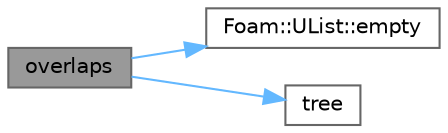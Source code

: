 digraph "overlaps"
{
 // LATEX_PDF_SIZE
  bgcolor="transparent";
  edge [fontname=Helvetica,fontsize=10,labelfontname=Helvetica,labelfontsize=10];
  node [fontname=Helvetica,fontsize=10,shape=box,height=0.2,width=0.4];
  rankdir="LR";
  Node1 [id="Node000001",label="overlaps",height=0.2,width=0.4,color="gray40", fillcolor="grey60", style="filled", fontcolor="black",tooltip=" "];
  Node1 -> Node2 [id="edge1_Node000001_Node000002",color="steelblue1",style="solid",tooltip=" "];
  Node2 [id="Node000002",label="Foam::UList::empty",height=0.2,width=0.4,color="grey40", fillcolor="white", style="filled",URL="$classFoam_1_1UList.html#a3f6fc5de06a318920d84f3c3742db07f",tooltip=" "];
  Node1 -> Node3 [id="edge2_Node000001_Node000003",color="steelblue1",style="solid",tooltip=" "];
  Node3 [id="Node000003",label="tree",height=0.2,width=0.4,color="grey40", fillcolor="white", style="filled",URL="$searchingEngine__CGAL_8H.html#afdb69149c3ec151e1b29ff1547ff2cd1",tooltip=" "];
}

